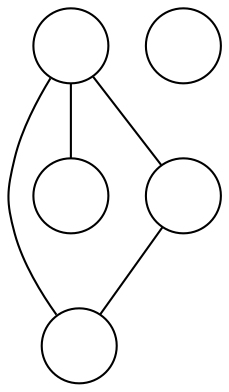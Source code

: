 graph G {
  node[label="", shape=circle]
  0;
  1;
  2;
  3;
  4;
  3 -- 0;
  4 -- 0;
  4 -- 1;
  4 -- 3;
}
